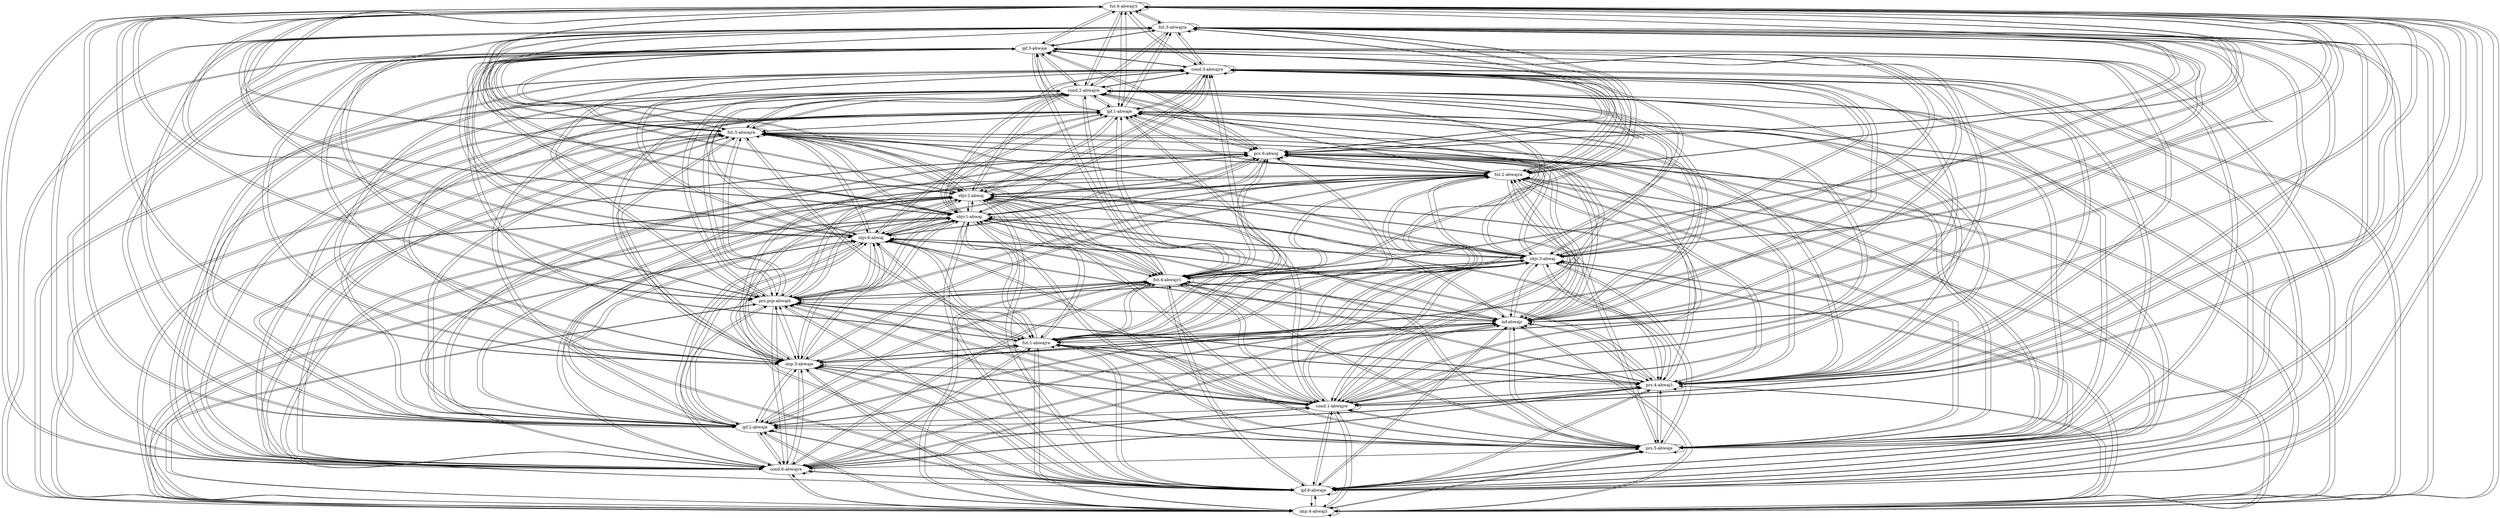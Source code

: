 digraph  {
	node [label="\N"];
	"fut.6-abwajrô"	 [cell="fut.6",
		label="fut.6-abwajrɔ̃",
		tense=fut,
		weight=0.01];
	"fut.6-abwajrô" -> "fut.6-abwajrô"	 [weight=0.01];
	"fut.3-abwajra"	 [cell="fut.3",
		label="fut.3-abwajra",
		tense=fut,
		weight=0.01];
	"fut.6-abwajrô" -> "fut.3-abwajra"	 [weight=0.01];
	"imp.4-abwajô"	 [cell="imp.4",
		label="imp.4-abwajɔ̃",
		tense=imp,
		weight=1.0];
	"fut.6-abwajrô" -> "imp.4-abwajô"	 [weight=1.0];
	"ipf.6-abwajE"	 [cell="ipf.6",
		label="ipf.6-abwaje",
		tense=ipf,
		weight=1.0];
	"fut.6-abwajrô" -> "ipf.6-abwajE"	 [weight=1.0];
	"cond.6-abwajrE"	 [cell="cond.6",
		label="cond.6-abwajre",
		tense=cond,
		weight=0.01];
	"fut.6-abwajrô" -> "cond.6-abwajrE"	 [weight=0.01];
	"prs.5-abwajE"	 [cell="prs.5",
		label="prs.5-abwaje",
		tense=prs,
		weight=1.0];
	"fut.6-abwajrô" -> "prs.5-abwajE"	 [weight=1.0];
	"ipf.2-abwajE"	 [cell="ipf.2",
		label="ipf.2-abwaje",
		tense=ipf,
		weight=1.0];
	"fut.6-abwajrô" -> "ipf.2-abwajE"	 [weight=1.0];
	"cond.1-abwajrE"	 [cell="cond.1",
		label="cond.1-abwajre",
		tense=cond,
		weight=0.01];
	"fut.6-abwajrô" -> "cond.1-abwajrE"	 [weight=0.01];
	"prs.4-abwajô"	 [cell="prs.4",
		label="prs.4-abwajɔ̃",
		tense=prs,
		weight=1.0];
	"fut.6-abwajrô" -> "prs.4-abwajô"	 [weight=1.0];
	"imp.5-abwajE"	 [cell="imp.5",
		label="imp.5-abwaje",
		tense=imp,
		weight=1.0];
	"fut.6-abwajrô" -> "imp.5-abwajE"	 [weight=1.0];
	"fut.1-abwajrE"	 [cell="fut.1",
		label="fut.1-abwajre",
		tense=fut,
		weight=0.01];
	"fut.6-abwajrô" -> "fut.1-abwajrE"	 [weight=0.01];
	"inf-abwajr"	 [cell=inf,
		label="inf-abwajr",
		tense=inf,
		weight=0.01];
	"fut.6-abwajrô" -> "inf-abwajr"	 [weight=0.0022];
	"prs.pcp-abwajâ"	 [cell="prs.pcp",
		label="prs.pcp-abwajɑ̃",
		tense="prs.pcp",
		weight=1.0];
	"fut.6-abwajrô" -> "prs.pcp-abwajâ"	 [weight=1.0];
	"fut.4-abwajrô"	 [cell="fut.4",
		label="fut.4-abwajrɔ̃",
		tense=fut,
		weight=0.01];
	"fut.6-abwajrô" -> "fut.4-abwajrô"	 [weight=0.01];
	"sbjv.3-abwaj"	 [cell="sbjv.3",
		label="sbjv.3-abwaj",
		tense=sbjv,
		weight=0.5];
	"fut.6-abwajrô" -> "sbjv.3-abwaj"	 [weight=0.5];
	"sbjv.6-abwaj"	 [cell="sbjv.6",
		label="sbjv.6-abwaj",
		tense=sbjv,
		weight=0.5];
	"fut.6-abwajrô" -> "sbjv.6-abwaj"	 [weight=0.5];
	"sbjv.1-abwaj"	 [cell="sbjv.1",
		label="sbjv.1-abwaj",
		tense=sbjv,
		weight=0.5];
	"fut.6-abwajrô" -> "sbjv.1-abwaj"	 [weight=0.5];
	"sbjv.2-abwaj"	 [cell="sbjv.2",
		label="sbjv.2-abwaj",
		tense=sbjv,
		weight=0.5];
	"fut.6-abwajrô" -> "sbjv.2-abwaj"	 [weight=0.5];
	"fut.2-abwajra"	 [cell="fut.2",
		label="fut.2-abwajra",
		tense=fut,
		weight=0.01];
	"fut.6-abwajrô" -> "fut.2-abwajra"	 [weight=0.01];
	"prs.6-abwaj"	 [cell="prs.6",
		label="prs.6-abwaj",
		tense=prs,
		weight=0.5];
	"fut.6-abwajrô" -> "prs.6-abwaj"	 [weight=0.5];
	"fut.5-abwajrE"	 [cell="fut.5",
		label="fut.5-abwajre",
		tense=fut,
		weight=0.01];
	"fut.6-abwajrô" -> "fut.5-abwajrE"	 [weight=0.01];
	"ipf.1-abwajE"	 [cell="ipf.1",
		label="ipf.1-abwaje",
		tense=ipf,
		weight=1.0];
	"fut.6-abwajrô" -> "ipf.1-abwajE"	 [weight=1.0];
	"cond.2-abwajrE"	 [cell="cond.2",
		label="cond.2-abwajre",
		tense=cond,
		weight=0.01];
	"fut.6-abwajrô" -> "cond.2-abwajrE"	 [weight=0.01];
	"cond.3-abwajrE"	 [cell="cond.3",
		label="cond.3-abwajre",
		tense=cond,
		weight=0.01];
	"fut.6-abwajrô" -> "cond.3-abwajrE"	 [weight=0.01];
	"ipf.3-abwajE"	 [cell="ipf.3",
		label="ipf.3-abwaje",
		tense=ipf,
		weight=1.0];
	"fut.6-abwajrô" -> "ipf.3-abwajE"	 [weight=1.0];
	"fut.3-abwajra" -> "fut.6-abwajrô"	 [weight=0.01];
	"fut.3-abwajra" -> "fut.3-abwajra"	 [weight=0.01];
	"fut.3-abwajra" -> "imp.4-abwajô"	 [weight=1.0];
	"fut.3-abwajra" -> "ipf.6-abwajE"	 [weight=1.0];
	"fut.3-abwajra" -> "cond.6-abwajrE"	 [weight=0.01];
	"fut.3-abwajra" -> "prs.5-abwajE"	 [weight=1.0];
	"fut.3-abwajra" -> "ipf.2-abwajE"	 [weight=1.0];
	"fut.3-abwajra" -> "cond.1-abwajrE"	 [weight=0.01];
	"fut.3-abwajra" -> "prs.4-abwajô"	 [weight=1.0];
	"fut.3-abwajra" -> "imp.5-abwajE"	 [weight=1.0];
	"fut.3-abwajra" -> "fut.1-abwajrE"	 [weight=0.01];
	"fut.3-abwajra" -> "inf-abwajr"	 [weight=0.0022];
	"fut.3-abwajra" -> "prs.pcp-abwajâ"	 [weight=1.0];
	"fut.3-abwajra" -> "fut.4-abwajrô"	 [weight=0.01];
	"fut.3-abwajra" -> "sbjv.3-abwaj"	 [weight=0.5];
	"fut.3-abwajra" -> "sbjv.6-abwaj"	 [weight=0.5];
	"fut.3-abwajra" -> "sbjv.1-abwaj"	 [weight=0.5];
	"fut.3-abwajra" -> "sbjv.2-abwaj"	 [weight=0.5];
	"fut.3-abwajra" -> "fut.2-abwajra"	 [weight=0.01];
	"fut.3-abwajra" -> "prs.6-abwaj"	 [weight=0.5];
	"fut.3-abwajra" -> "fut.5-abwajrE"	 [weight=0.01];
	"fut.3-abwajra" -> "ipf.1-abwajE"	 [weight=1.0];
	"fut.3-abwajra" -> "cond.2-abwajrE"	 [weight=0.01];
	"fut.3-abwajra" -> "cond.3-abwajrE"	 [weight=0.01];
	"fut.3-abwajra" -> "ipf.3-abwajE"	 [weight=1.0];
	"imp.4-abwajô" -> "fut.6-abwajrô"	 [weight=0.0];
	"imp.4-abwajô" -> "fut.3-abwajra"	 [weight=0.0];
	"imp.4-abwajô" -> "imp.4-abwajô"	 [weight=1.0];
	"imp.4-abwajô" -> "ipf.6-abwajE"	 [weight=1.0];
	"imp.4-abwajô" -> "cond.6-abwajrE"	 [weight=0.0];
	"imp.4-abwajô" -> "prs.5-abwajE"	 [weight=1.0];
	"imp.4-abwajô" -> "ipf.2-abwajE"	 [weight=1.0];
	"imp.4-abwajô" -> "cond.1-abwajrE"	 [weight=0.0];
	"imp.4-abwajô" -> "prs.4-abwajô"	 [weight=1.0];
	"imp.4-abwajô" -> "imp.5-abwajE"	 [weight=1.0];
	"imp.4-abwajô" -> "fut.1-abwajrE"	 [weight=0.0];
	"imp.4-abwajô" -> "inf-abwajr"	 [weight=0.0];
	"imp.4-abwajô" -> "prs.pcp-abwajâ"	 [weight=1.0];
	"imp.4-abwajô" -> "fut.4-abwajrô"	 [weight=0.0];
	"imp.4-abwajô" -> "sbjv.3-abwaj"	 [weight=0.34];
	"imp.4-abwajô" -> "sbjv.6-abwaj"	 [weight=0.34];
	"imp.4-abwajô" -> "sbjv.1-abwaj"	 [weight=0.34];
	"imp.4-abwajô" -> "sbjv.2-abwaj"	 [weight=0.34];
	"imp.4-abwajô" -> "fut.2-abwajra"	 [weight=0.0];
	"imp.4-abwajô" -> "prs.6-abwaj"	 [weight=0.29];
	"imp.4-abwajô" -> "fut.5-abwajrE"	 [weight=0.0];
	"imp.4-abwajô" -> "ipf.1-abwajE"	 [weight=1.0];
	"imp.4-abwajô" -> "cond.2-abwajrE"	 [weight=0.0];
	"imp.4-abwajô" -> "cond.3-abwajrE"	 [weight=0.0];
	"imp.4-abwajô" -> "ipf.3-abwajE"	 [weight=1.0];
	"ipf.6-abwajE" -> "fut.6-abwajrô"	 [weight=0.0];
	"ipf.6-abwajE" -> "fut.3-abwajra"	 [weight=0.0];
	"ipf.6-abwajE" -> "imp.4-abwajô"	 [weight=1.0];
	"ipf.6-abwajE" -> "ipf.6-abwajE"	 [weight=1.0];
	"ipf.6-abwajE" -> "cond.6-abwajrE"	 [weight=0.0];
	"ipf.6-abwajE" -> "prs.5-abwajE"	 [weight=1.0];
	"ipf.6-abwajE" -> "ipf.2-abwajE"	 [weight=1.0];
	"ipf.6-abwajE" -> "cond.1-abwajrE"	 [weight=0.0];
	"ipf.6-abwajE" -> "prs.4-abwajô"	 [weight=1.0];
	"ipf.6-abwajE" -> "imp.5-abwajE"	 [weight=1.0];
	"ipf.6-abwajE" -> "fut.1-abwajrE"	 [weight=0.0];
	"ipf.6-abwajE" -> "inf-abwajr"	 [weight=0.0];
	"ipf.6-abwajE" -> "prs.pcp-abwajâ"	 [weight=1.0];
	"ipf.6-abwajE" -> "fut.4-abwajrô"	 [weight=0.0];
	"ipf.6-abwajE" -> "sbjv.3-abwaj"	 [weight=0.33];
	"ipf.6-abwajE" -> "sbjv.6-abwaj"	 [weight=0.33];
	"ipf.6-abwajE" -> "sbjv.1-abwaj"	 [weight=0.33];
	"ipf.6-abwajE" -> "sbjv.2-abwaj"	 [weight=0.33];
	"ipf.6-abwajE" -> "fut.2-abwajra"	 [weight=0.0];
	"ipf.6-abwajE" -> "prs.6-abwaj"	 [weight=0.29];
	"ipf.6-abwajE" -> "fut.5-abwajrE"	 [weight=0.0];
	"ipf.6-abwajE" -> "ipf.1-abwajE"	 [weight=1.0];
	"ipf.6-abwajE" -> "cond.2-abwajrE"	 [weight=0.0];
	"ipf.6-abwajE" -> "cond.3-abwajrE"	 [weight=0.0];
	"ipf.6-abwajE" -> "ipf.3-abwajE"	 [weight=1.0];
	"cond.6-abwajrE" -> "fut.6-abwajrô"	 [weight=0.01];
	"cond.6-abwajrE" -> "fut.3-abwajra"	 [weight=0.01];
	"cond.6-abwajrE" -> "imp.4-abwajô"	 [weight=1.0];
	"cond.6-abwajrE" -> "ipf.6-abwajE"	 [weight=1.0];
	"cond.6-abwajrE" -> "cond.6-abwajrE"	 [weight=0.01];
	"cond.6-abwajrE" -> "prs.5-abwajE"	 [weight=1.0];
	"cond.6-abwajrE" -> "ipf.2-abwajE"	 [weight=1.0];
	"cond.6-abwajrE" -> "cond.1-abwajrE"	 [weight=0.01];
	"cond.6-abwajrE" -> "prs.4-abwajô"	 [weight=1.0];
	"cond.6-abwajrE" -> "imp.5-abwajE"	 [weight=1.0];
	"cond.6-abwajrE" -> "fut.1-abwajrE"	 [weight=0.01];
	"cond.6-abwajrE" -> "inf-abwajr"	 [weight=0.0026];
	"cond.6-abwajrE" -> "prs.pcp-abwajâ"	 [weight=1.0];
	"cond.6-abwajrE" -> "fut.4-abwajrô"	 [weight=0.01];
	"cond.6-abwajrE" -> "sbjv.3-abwaj"	 [weight=0.5];
	"cond.6-abwajrE" -> "sbjv.6-abwaj"	 [weight=0.5];
	"cond.6-abwajrE" -> "sbjv.1-abwaj"	 [weight=0.5];
	"cond.6-abwajrE" -> "sbjv.2-abwaj"	 [weight=0.5];
	"cond.6-abwajrE" -> "fut.2-abwajra"	 [weight=0.01];
	"cond.6-abwajrE" -> "prs.6-abwaj"	 [weight=0.5];
	"cond.6-abwajrE" -> "fut.5-abwajrE"	 [weight=0.01];
	"cond.6-abwajrE" -> "ipf.1-abwajE"	 [weight=1.0];
	"cond.6-abwajrE" -> "cond.2-abwajrE"	 [weight=0.01];
	"cond.6-abwajrE" -> "cond.3-abwajrE"	 [weight=0.01];
	"cond.6-abwajrE" -> "ipf.3-abwajE"	 [weight=1.0];
	"prs.5-abwajE" -> "fut.6-abwajrô"	 [weight=0.0];
	"prs.5-abwajE" -> "fut.3-abwajra"	 [weight=0.0];
	"prs.5-abwajE" -> "imp.4-abwajô"	 [weight=1.0];
	"prs.5-abwajE" -> "ipf.6-abwajE"	 [weight=1.0];
	"prs.5-abwajE" -> "cond.6-abwajrE"	 [weight=0.0];
	"prs.5-abwajE" -> "prs.5-abwajE"	 [weight=1.0];
	"prs.5-abwajE" -> "ipf.2-abwajE"	 [weight=1.0];
	"prs.5-abwajE" -> "cond.1-abwajrE"	 [weight=0.0];
	"prs.5-abwajE" -> "prs.4-abwajô"	 [weight=1.0];
	"prs.5-abwajE" -> "imp.5-abwajE"	 [weight=1.0];
	"prs.5-abwajE" -> "fut.1-abwajrE"	 [weight=0.0];
	"prs.5-abwajE" -> "inf-abwajr"	 [weight=0.0];
	"prs.5-abwajE" -> "prs.pcp-abwajâ"	 [weight=1.0];
	"prs.5-abwajE" -> "fut.4-abwajrô"	 [weight=0.0];
	"prs.5-abwajE" -> "sbjv.3-abwaj"	 [weight=0.33];
	"prs.5-abwajE" -> "sbjv.6-abwaj"	 [weight=0.33];
	"prs.5-abwajE" -> "sbjv.1-abwaj"	 [weight=0.33];
	"prs.5-abwajE" -> "sbjv.2-abwaj"	 [weight=0.33];
	"prs.5-abwajE" -> "fut.2-abwajra"	 [weight=0.0];
	"prs.5-abwajE" -> "prs.6-abwaj"	 [weight=0.29];
	"prs.5-abwajE" -> "fut.5-abwajrE"	 [weight=0.0];
	"prs.5-abwajE" -> "ipf.1-abwajE"	 [weight=1.0];
	"prs.5-abwajE" -> "cond.2-abwajrE"	 [weight=0.0];
	"prs.5-abwajE" -> "cond.3-abwajrE"	 [weight=0.0];
	"prs.5-abwajE" -> "ipf.3-abwajE"	 [weight=1.0];
	"ipf.2-abwajE" -> "fut.6-abwajrô"	 [weight=0.0];
	"ipf.2-abwajE" -> "fut.3-abwajra"	 [weight=0.0];
	"ipf.2-abwajE" -> "imp.4-abwajô"	 [weight=1.0];
	"ipf.2-abwajE" -> "ipf.6-abwajE"	 [weight=1.0];
	"ipf.2-abwajE" -> "cond.6-abwajrE"	 [weight=0.0];
	"ipf.2-abwajE" -> "prs.5-abwajE"	 [weight=1.0];
	"ipf.2-abwajE" -> "ipf.2-abwajE"	 [weight=1.0];
	"ipf.2-abwajE" -> "cond.1-abwajrE"	 [weight=0.0];
	"ipf.2-abwajE" -> "prs.4-abwajô"	 [weight=1.0];
	"ipf.2-abwajE" -> "imp.5-abwajE"	 [weight=1.0];
	"ipf.2-abwajE" -> "fut.1-abwajrE"	 [weight=0.0];
	"ipf.2-abwajE" -> "inf-abwajr"	 [weight=0.0];
	"ipf.2-abwajE" -> "prs.pcp-abwajâ"	 [weight=1.0];
	"ipf.2-abwajE" -> "fut.4-abwajrô"	 [weight=0.0];
	"ipf.2-abwajE" -> "sbjv.3-abwaj"	 [weight=0.33];
	"ipf.2-abwajE" -> "sbjv.6-abwaj"	 [weight=0.33];
	"ipf.2-abwajE" -> "sbjv.1-abwaj"	 [weight=0.33];
	"ipf.2-abwajE" -> "sbjv.2-abwaj"	 [weight=0.33];
	"ipf.2-abwajE" -> "fut.2-abwajra"	 [weight=0.0];
	"ipf.2-abwajE" -> "prs.6-abwaj"	 [weight=0.29];
	"ipf.2-abwajE" -> "fut.5-abwajrE"	 [weight=0.0];
	"ipf.2-abwajE" -> "ipf.1-abwajE"	 [weight=1.0];
	"ipf.2-abwajE" -> "cond.2-abwajrE"	 [weight=0.0];
	"ipf.2-abwajE" -> "cond.3-abwajrE"	 [weight=0.0];
	"ipf.2-abwajE" -> "ipf.3-abwajE"	 [weight=1.0];
	"cond.1-abwajrE" -> "fut.6-abwajrô"	 [weight=0.01];
	"cond.1-abwajrE" -> "fut.3-abwajra"	 [weight=0.01];
	"cond.1-abwajrE" -> "imp.4-abwajô"	 [weight=1.0];
	"cond.1-abwajrE" -> "ipf.6-abwajE"	 [weight=1.0];
	"cond.1-abwajrE" -> "cond.6-abwajrE"	 [weight=0.01];
	"cond.1-abwajrE" -> "prs.5-abwajE"	 [weight=1.0];
	"cond.1-abwajrE" -> "ipf.2-abwajE"	 [weight=1.0];
	"cond.1-abwajrE" -> "cond.1-abwajrE"	 [weight=0.01];
	"cond.1-abwajrE" -> "prs.4-abwajô"	 [weight=1.0];
	"cond.1-abwajrE" -> "imp.5-abwajE"	 [weight=1.0];
	"cond.1-abwajrE" -> "fut.1-abwajrE"	 [weight=0.01];
	"cond.1-abwajrE" -> "inf-abwajr"	 [weight=0.0026];
	"cond.1-abwajrE" -> "prs.pcp-abwajâ"	 [weight=1.0];
	"cond.1-abwajrE" -> "fut.4-abwajrô"	 [weight=0.01];
	"cond.1-abwajrE" -> "sbjv.3-abwaj"	 [weight=0.5];
	"cond.1-abwajrE" -> "sbjv.6-abwaj"	 [weight=0.5];
	"cond.1-abwajrE" -> "sbjv.1-abwaj"	 [weight=0.5];
	"cond.1-abwajrE" -> "sbjv.2-abwaj"	 [weight=0.5];
	"cond.1-abwajrE" -> "fut.2-abwajra"	 [weight=0.01];
	"cond.1-abwajrE" -> "prs.6-abwaj"	 [weight=0.5];
	"cond.1-abwajrE" -> "fut.5-abwajrE"	 [weight=0.01];
	"cond.1-abwajrE" -> "ipf.1-abwajE"	 [weight=1.0];
	"cond.1-abwajrE" -> "cond.2-abwajrE"	 [weight=0.01];
	"cond.1-abwajrE" -> "cond.3-abwajrE"	 [weight=0.01];
	"cond.1-abwajrE" -> "ipf.3-abwajE"	 [weight=1.0];
	"prs.4-abwajô" -> "fut.6-abwajrô"	 [weight=0.0];
	"prs.4-abwajô" -> "fut.3-abwajra"	 [weight=0.0];
	"prs.4-abwajô" -> "imp.4-abwajô"	 [weight=1.0];
	"prs.4-abwajô" -> "ipf.6-abwajE"	 [weight=1.0];
	"prs.4-abwajô" -> "cond.6-abwajrE"	 [weight=0.0];
	"prs.4-abwajô" -> "prs.5-abwajE"	 [weight=1.0];
	"prs.4-abwajô" -> "ipf.2-abwajE"	 [weight=1.0];
	"prs.4-abwajô" -> "cond.1-abwajrE"	 [weight=0.0];
	"prs.4-abwajô" -> "prs.4-abwajô"	 [weight=1.0];
	"prs.4-abwajô" -> "imp.5-abwajE"	 [weight=1.0];
	"prs.4-abwajô" -> "fut.1-abwajrE"	 [weight=0.0];
	"prs.4-abwajô" -> "inf-abwajr"	 [weight=0.0];
	"prs.4-abwajô" -> "prs.pcp-abwajâ"	 [weight=1.0];
	"prs.4-abwajô" -> "fut.4-abwajrô"	 [weight=0.0];
	"prs.4-abwajô" -> "sbjv.3-abwaj"	 [weight=0.33];
	"prs.4-abwajô" -> "sbjv.6-abwaj"	 [weight=0.33];
	"prs.4-abwajô" -> "sbjv.1-abwaj"	 [weight=0.33];
	"prs.4-abwajô" -> "sbjv.2-abwaj"	 [weight=0.33];
	"prs.4-abwajô" -> "fut.2-abwajra"	 [weight=0.0];
	"prs.4-abwajô" -> "prs.6-abwaj"	 [weight=0.29];
	"prs.4-abwajô" -> "fut.5-abwajrE"	 [weight=0.0];
	"prs.4-abwajô" -> "ipf.1-abwajE"	 [weight=1.0];
	"prs.4-abwajô" -> "cond.2-abwajrE"	 [weight=0.0];
	"prs.4-abwajô" -> "cond.3-abwajrE"	 [weight=0.0];
	"prs.4-abwajô" -> "ipf.3-abwajE"	 [weight=1.0];
	"imp.5-abwajE" -> "fut.6-abwajrô"	 [weight=0.0];
	"imp.5-abwajE" -> "fut.3-abwajra"	 [weight=0.0];
	"imp.5-abwajE" -> "imp.4-abwajô"	 [weight=1.0];
	"imp.5-abwajE" -> "ipf.6-abwajE"	 [weight=1.0];
	"imp.5-abwajE" -> "cond.6-abwajrE"	 [weight=0.0];
	"imp.5-abwajE" -> "prs.5-abwajE"	 [weight=1.0];
	"imp.5-abwajE" -> "ipf.2-abwajE"	 [weight=1.0];
	"imp.5-abwajE" -> "cond.1-abwajrE"	 [weight=0.0];
	"imp.5-abwajE" -> "prs.4-abwajô"	 [weight=1.0];
	"imp.5-abwajE" -> "imp.5-abwajE"	 [weight=1.0];
	"imp.5-abwajE" -> "fut.1-abwajrE"	 [weight=0.0];
	"imp.5-abwajE" -> "inf-abwajr"	 [weight=0.0];
	"imp.5-abwajE" -> "prs.pcp-abwajâ"	 [weight=1.0];
	"imp.5-abwajE" -> "fut.4-abwajrô"	 [weight=0.0];
	"imp.5-abwajE" -> "sbjv.3-abwaj"	 [weight=0.34];
	"imp.5-abwajE" -> "sbjv.6-abwaj"	 [weight=0.34];
	"imp.5-abwajE" -> "sbjv.1-abwaj"	 [weight=0.34];
	"imp.5-abwajE" -> "sbjv.2-abwaj"	 [weight=0.34];
	"imp.5-abwajE" -> "fut.2-abwajra"	 [weight=0.0];
	"imp.5-abwajE" -> "prs.6-abwaj"	 [weight=0.29];
	"imp.5-abwajE" -> "fut.5-abwajrE"	 [weight=0.0];
	"imp.5-abwajE" -> "ipf.1-abwajE"	 [weight=1.0];
	"imp.5-abwajE" -> "cond.2-abwajrE"	 [weight=0.0];
	"imp.5-abwajE" -> "cond.3-abwajrE"	 [weight=0.0];
	"imp.5-abwajE" -> "ipf.3-abwajE"	 [weight=1.0];
	"fut.1-abwajrE" -> "fut.6-abwajrô"	 [weight=0.01];
	"fut.1-abwajrE" -> "fut.3-abwajra"	 [weight=0.01];
	"fut.1-abwajrE" -> "imp.4-abwajô"	 [weight=1.0];
	"fut.1-abwajrE" -> "ipf.6-abwajE"	 [weight=1.0];
	"fut.1-abwajrE" -> "cond.6-abwajrE"	 [weight=0.01];
	"fut.1-abwajrE" -> "prs.5-abwajE"	 [weight=1.0];
	"fut.1-abwajrE" -> "ipf.2-abwajE"	 [weight=1.0];
	"fut.1-abwajrE" -> "cond.1-abwajrE"	 [weight=0.01];
	"fut.1-abwajrE" -> "prs.4-abwajô"	 [weight=1.0];
	"fut.1-abwajrE" -> "imp.5-abwajE"	 [weight=1.0];
	"fut.1-abwajrE" -> "fut.1-abwajrE"	 [weight=0.01];
	"fut.1-abwajrE" -> "inf-abwajr"	 [weight=0.0022];
	"fut.1-abwajrE" -> "prs.pcp-abwajâ"	 [weight=1.0];
	"fut.1-abwajrE" -> "fut.4-abwajrô"	 [weight=0.01];
	"fut.1-abwajrE" -> "sbjv.3-abwaj"	 [weight=0.5];
	"fut.1-abwajrE" -> "sbjv.6-abwaj"	 [weight=0.5];
	"fut.1-abwajrE" -> "sbjv.1-abwaj"	 [weight=0.5];
	"fut.1-abwajrE" -> "sbjv.2-abwaj"	 [weight=0.5];
	"fut.1-abwajrE" -> "fut.2-abwajra"	 [weight=0.01];
	"fut.1-abwajrE" -> "prs.6-abwaj"	 [weight=0.5];
	"fut.1-abwajrE" -> "fut.5-abwajrE"	 [weight=0.01];
	"fut.1-abwajrE" -> "ipf.1-abwajE"	 [weight=1.0];
	"fut.1-abwajrE" -> "cond.2-abwajrE"	 [weight=0.01];
	"fut.1-abwajrE" -> "cond.3-abwajrE"	 [weight=0.01];
	"fut.1-abwajrE" -> "ipf.3-abwajE"	 [weight=1.0];
	"inf-abwajr" -> "fut.6-abwajrô"	 [weight=0.01];
	"inf-abwajr" -> "fut.3-abwajra"	 [weight=0.01];
	"inf-abwajr" -> "imp.4-abwajô"	 [weight=1.0];
	"inf-abwajr" -> "ipf.6-abwajE"	 [weight=1.0];
	"inf-abwajr" -> "cond.6-abwajrE"	 [weight=0.01];
	"inf-abwajr" -> "prs.5-abwajE"	 [weight=1.0];
	"inf-abwajr" -> "ipf.2-abwajE"	 [weight=1.0];
	"inf-abwajr" -> "cond.1-abwajrE"	 [weight=0.01];
	"inf-abwajr" -> "prs.4-abwajô"	 [weight=1.0];
	"inf-abwajr" -> "imp.5-abwajE"	 [weight=1.0];
	"inf-abwajr" -> "fut.1-abwajrE"	 [weight=0.01];
	"inf-abwajr" -> "inf-abwajr"	 [weight=0.01];
	"inf-abwajr" -> "prs.pcp-abwajâ"	 [weight=1.0];
	"inf-abwajr" -> "fut.4-abwajrô"	 [weight=0.01];
	"inf-abwajr" -> "sbjv.3-abwaj"	 [weight=0.5];
	"inf-abwajr" -> "sbjv.6-abwaj"	 [weight=0.5];
	"inf-abwajr" -> "sbjv.1-abwaj"	 [weight=0.5];
	"inf-abwajr" -> "sbjv.2-abwaj"	 [weight=0.5];
	"inf-abwajr" -> "fut.2-abwajra"	 [weight=0.01];
	"inf-abwajr" -> "prs.6-abwaj"	 [weight=0.5];
	"inf-abwajr" -> "fut.5-abwajrE"	 [weight=0.01];
	"inf-abwajr" -> "ipf.1-abwajE"	 [weight=1.0];
	"inf-abwajr" -> "cond.2-abwajrE"	 [weight=0.01];
	"inf-abwajr" -> "cond.3-abwajrE"	 [weight=0.01];
	"inf-abwajr" -> "ipf.3-abwajE"	 [weight=1.0];
	"prs.pcp-abwajâ" -> "fut.6-abwajrô"	 [weight=0.0];
	"prs.pcp-abwajâ" -> "fut.3-abwajra"	 [weight=0.0];
	"prs.pcp-abwajâ" -> "imp.4-abwajô"	 [weight=1.0];
	"prs.pcp-abwajâ" -> "ipf.6-abwajE"	 [weight=1.0];
	"prs.pcp-abwajâ" -> "cond.6-abwajrE"	 [weight=0.0];
	"prs.pcp-abwajâ" -> "prs.5-abwajE"	 [weight=1.0];
	"prs.pcp-abwajâ" -> "ipf.2-abwajE"	 [weight=1.0];
	"prs.pcp-abwajâ" -> "cond.1-abwajrE"	 [weight=0.0];
	"prs.pcp-abwajâ" -> "prs.4-abwajô"	 [weight=1.0];
	"prs.pcp-abwajâ" -> "imp.5-abwajE"	 [weight=1.0];
	"prs.pcp-abwajâ" -> "fut.1-abwajrE"	 [weight=0.0];
	"prs.pcp-abwajâ" -> "inf-abwajr"	 [weight=0.0003];
	"prs.pcp-abwajâ" -> "prs.pcp-abwajâ"	 [weight=1.0];
	"prs.pcp-abwajâ" -> "fut.4-abwajrô"	 [weight=0.0];
	"prs.pcp-abwajâ" -> "sbjv.3-abwaj"	 [weight=0.345];
	"prs.pcp-abwajâ" -> "sbjv.6-abwaj"	 [weight=0.345];
	"prs.pcp-abwajâ" -> "sbjv.1-abwaj"	 [weight=0.345];
	"prs.pcp-abwajâ" -> "sbjv.2-abwaj"	 [weight=0.345];
	"prs.pcp-abwajâ" -> "fut.2-abwajra"	 [weight=0.0];
	"prs.pcp-abwajâ" -> "prs.6-abwaj"	 [weight=0.145];
	"prs.pcp-abwajâ" -> "fut.5-abwajrE"	 [weight=0.0];
	"prs.pcp-abwajâ" -> "ipf.1-abwajE"	 [weight=1.0];
	"prs.pcp-abwajâ" -> "cond.2-abwajrE"	 [weight=0.0];
	"prs.pcp-abwajâ" -> "cond.3-abwajrE"	 [weight=0.0];
	"prs.pcp-abwajâ" -> "ipf.3-abwajE"	 [weight=1.0];
	"fut.4-abwajrô" -> "fut.6-abwajrô"	 [weight=0.01];
	"fut.4-abwajrô" -> "fut.3-abwajra"	 [weight=0.01];
	"fut.4-abwajrô" -> "imp.4-abwajô"	 [weight=1.0];
	"fut.4-abwajrô" -> "ipf.6-abwajE"	 [weight=1.0];
	"fut.4-abwajrô" -> "cond.6-abwajrE"	 [weight=0.01];
	"fut.4-abwajrô" -> "prs.5-abwajE"	 [weight=1.0];
	"fut.4-abwajrô" -> "ipf.2-abwajE"	 [weight=1.0];
	"fut.4-abwajrô" -> "cond.1-abwajrE"	 [weight=0.01];
	"fut.4-abwajrô" -> "prs.4-abwajô"	 [weight=1.0];
	"fut.4-abwajrô" -> "imp.5-abwajE"	 [weight=1.0];
	"fut.4-abwajrô" -> "fut.1-abwajrE"	 [weight=0.01];
	"fut.4-abwajrô" -> "inf-abwajr"	 [weight=0.0022];
	"fut.4-abwajrô" -> "prs.pcp-abwajâ"	 [weight=1.0];
	"fut.4-abwajrô" -> "fut.4-abwajrô"	 [weight=0.01];
	"fut.4-abwajrô" -> "sbjv.3-abwaj"	 [weight=0.5];
	"fut.4-abwajrô" -> "sbjv.6-abwaj"	 [weight=0.5];
	"fut.4-abwajrô" -> "sbjv.1-abwaj"	 [weight=0.5];
	"fut.4-abwajrô" -> "sbjv.2-abwaj"	 [weight=0.5];
	"fut.4-abwajrô" -> "fut.2-abwajra"	 [weight=0.01];
	"fut.4-abwajrô" -> "prs.6-abwaj"	 [weight=0.5];
	"fut.4-abwajrô" -> "fut.5-abwajrE"	 [weight=0.01];
	"fut.4-abwajrô" -> "ipf.1-abwajE"	 [weight=1.0];
	"fut.4-abwajrô" -> "cond.2-abwajrE"	 [weight=0.01];
	"fut.4-abwajrô" -> "cond.3-abwajrE"	 [weight=0.01];
	"fut.4-abwajrô" -> "ipf.3-abwajE"	 [weight=1.0];
	"sbjv.3-abwaj" -> "fut.6-abwajrô"	 [weight=0.0003];
	"sbjv.3-abwaj" -> "fut.3-abwajra"	 [weight=0.0003];
	"sbjv.3-abwaj" -> "imp.4-abwajô"	 [weight=0.95];
	"sbjv.3-abwaj" -> "ipf.6-abwajE"	 [weight=0.95];
	"sbjv.3-abwaj" -> "cond.6-abwajrE"	 [weight=0.0003];
	"sbjv.3-abwaj" -> "prs.5-abwajE"	 [weight=0.95];
	"sbjv.3-abwaj" -> "ipf.2-abwajE"	 [weight=0.95];
	"sbjv.3-abwaj" -> "cond.1-abwajrE"	 [weight=0.0003];
	"sbjv.3-abwaj" -> "prs.4-abwajô"	 [weight=0.95];
	"sbjv.3-abwaj" -> "imp.5-abwajE"	 [weight=0.95];
	"sbjv.3-abwaj" -> "fut.1-abwajrE"	 [weight=0.0003];
	"sbjv.3-abwaj" -> "inf-abwajr"	 [weight=0.0003];
	"sbjv.3-abwaj" -> "prs.pcp-abwajâ"	 [weight=0.95];
	"sbjv.3-abwaj" -> "fut.4-abwajrô"	 [weight=0.0003];
	"sbjv.3-abwaj" -> "sbjv.3-abwaj"	 [weight=0.5];
	"sbjv.3-abwaj" -> "sbjv.6-abwaj"	 [weight=0.5];
	"sbjv.3-abwaj" -> "sbjv.1-abwaj"	 [weight=0.5];
	"sbjv.3-abwaj" -> "sbjv.2-abwaj"	 [weight=0.5];
	"sbjv.3-abwaj" -> "fut.2-abwajra"	 [weight=0.0003];
	"sbjv.3-abwaj" -> "prs.6-abwaj"	 [weight=0.5];
	"sbjv.3-abwaj" -> "fut.5-abwajrE"	 [weight=0.0003];
	"sbjv.3-abwaj" -> "ipf.1-abwajE"	 [weight=0.95];
	"sbjv.3-abwaj" -> "cond.2-abwajrE"	 [weight=0.0003];
	"sbjv.3-abwaj" -> "cond.3-abwajrE"	 [weight=0.0003];
	"sbjv.3-abwaj" -> "ipf.3-abwajE"	 [weight=0.95];
	"sbjv.6-abwaj" -> "fut.6-abwajrô"	 [weight=0.0003];
	"sbjv.6-abwaj" -> "fut.3-abwajra"	 [weight=0.0003];
	"sbjv.6-abwaj" -> "imp.4-abwajô"	 [weight=0.95];
	"sbjv.6-abwaj" -> "ipf.6-abwajE"	 [weight=0.95];
	"sbjv.6-abwaj" -> "cond.6-abwajrE"	 [weight=0.0003];
	"sbjv.6-abwaj" -> "prs.5-abwajE"	 [weight=0.95];
	"sbjv.6-abwaj" -> "ipf.2-abwajE"	 [weight=0.95];
	"sbjv.6-abwaj" -> "cond.1-abwajrE"	 [weight=0.0003];
	"sbjv.6-abwaj" -> "prs.4-abwajô"	 [weight=0.95];
	"sbjv.6-abwaj" -> "imp.5-abwajE"	 [weight=0.95];
	"sbjv.6-abwaj" -> "fut.1-abwajrE"	 [weight=0.0003];
	"sbjv.6-abwaj" -> "inf-abwajr"	 [weight=0.0003];
	"sbjv.6-abwaj" -> "prs.pcp-abwajâ"	 [weight=0.95];
	"sbjv.6-abwaj" -> "fut.4-abwajrô"	 [weight=0.0003];
	"sbjv.6-abwaj" -> "sbjv.3-abwaj"	 [weight=0.5];
	"sbjv.6-abwaj" -> "sbjv.6-abwaj"	 [weight=0.5];
	"sbjv.6-abwaj" -> "sbjv.1-abwaj"	 [weight=0.5];
	"sbjv.6-abwaj" -> "sbjv.2-abwaj"	 [weight=0.5];
	"sbjv.6-abwaj" -> "fut.2-abwajra"	 [weight=0.0003];
	"sbjv.6-abwaj" -> "prs.6-abwaj"	 [weight=0.5];
	"sbjv.6-abwaj" -> "fut.5-abwajrE"	 [weight=0.0003];
	"sbjv.6-abwaj" -> "ipf.1-abwajE"	 [weight=0.95];
	"sbjv.6-abwaj" -> "cond.2-abwajrE"	 [weight=0.0003];
	"sbjv.6-abwaj" -> "cond.3-abwajrE"	 [weight=0.0003];
	"sbjv.6-abwaj" -> "ipf.3-abwajE"	 [weight=0.95];
	"sbjv.1-abwaj" -> "fut.6-abwajrô"	 [weight=0.0003];
	"sbjv.1-abwaj" -> "fut.3-abwajra"	 [weight=0.0003];
	"sbjv.1-abwaj" -> "imp.4-abwajô"	 [weight=0.95];
	"sbjv.1-abwaj" -> "ipf.6-abwajE"	 [weight=0.95];
	"sbjv.1-abwaj" -> "cond.6-abwajrE"	 [weight=0.0003];
	"sbjv.1-abwaj" -> "prs.5-abwajE"	 [weight=0.95];
	"sbjv.1-abwaj" -> "ipf.2-abwajE"	 [weight=0.95];
	"sbjv.1-abwaj" -> "cond.1-abwajrE"	 [weight=0.0003];
	"sbjv.1-abwaj" -> "prs.4-abwajô"	 [weight=0.95];
	"sbjv.1-abwaj" -> "imp.5-abwajE"	 [weight=0.95];
	"sbjv.1-abwaj" -> "fut.1-abwajrE"	 [weight=0.0003];
	"sbjv.1-abwaj" -> "inf-abwajr"	 [weight=0.0003];
	"sbjv.1-abwaj" -> "prs.pcp-abwajâ"	 [weight=0.95];
	"sbjv.1-abwaj" -> "fut.4-abwajrô"	 [weight=0.0003];
	"sbjv.1-abwaj" -> "sbjv.3-abwaj"	 [weight=0.5];
	"sbjv.1-abwaj" -> "sbjv.6-abwaj"	 [weight=0.5];
	"sbjv.1-abwaj" -> "sbjv.1-abwaj"	 [weight=0.5];
	"sbjv.1-abwaj" -> "sbjv.2-abwaj"	 [weight=0.5];
	"sbjv.1-abwaj" -> "fut.2-abwajra"	 [weight=0.0003];
	"sbjv.1-abwaj" -> "prs.6-abwaj"	 [weight=0.5];
	"sbjv.1-abwaj" -> "fut.5-abwajrE"	 [weight=0.0003];
	"sbjv.1-abwaj" -> "ipf.1-abwajE"	 [weight=0.95];
	"sbjv.1-abwaj" -> "cond.2-abwajrE"	 [weight=0.0003];
	"sbjv.1-abwaj" -> "cond.3-abwajrE"	 [weight=0.0003];
	"sbjv.1-abwaj" -> "ipf.3-abwajE"	 [weight=0.95];
	"sbjv.2-abwaj" -> "fut.6-abwajrô"	 [weight=0.0003];
	"sbjv.2-abwaj" -> "fut.3-abwajra"	 [weight=0.0003];
	"sbjv.2-abwaj" -> "imp.4-abwajô"	 [weight=0.95];
	"sbjv.2-abwaj" -> "ipf.6-abwajE"	 [weight=0.95];
	"sbjv.2-abwaj" -> "cond.6-abwajrE"	 [weight=0.0003];
	"sbjv.2-abwaj" -> "prs.5-abwajE"	 [weight=0.95];
	"sbjv.2-abwaj" -> "ipf.2-abwajE"	 [weight=0.95];
	"sbjv.2-abwaj" -> "cond.1-abwajrE"	 [weight=0.0003];
	"sbjv.2-abwaj" -> "prs.4-abwajô"	 [weight=0.95];
	"sbjv.2-abwaj" -> "imp.5-abwajE"	 [weight=0.95];
	"sbjv.2-abwaj" -> "fut.1-abwajrE"	 [weight=0.0003];
	"sbjv.2-abwaj" -> "inf-abwajr"	 [weight=0.0003];
	"sbjv.2-abwaj" -> "prs.pcp-abwajâ"	 [weight=0.95];
	"sbjv.2-abwaj" -> "fut.4-abwajrô"	 [weight=0.0003];
	"sbjv.2-abwaj" -> "sbjv.3-abwaj"	 [weight=0.5];
	"sbjv.2-abwaj" -> "sbjv.6-abwaj"	 [weight=0.5];
	"sbjv.2-abwaj" -> "sbjv.1-abwaj"	 [weight=0.5];
	"sbjv.2-abwaj" -> "sbjv.2-abwaj"	 [weight=0.5];
	"sbjv.2-abwaj" -> "fut.2-abwajra"	 [weight=0.0003];
	"sbjv.2-abwaj" -> "prs.6-abwaj"	 [weight=0.5];
	"sbjv.2-abwaj" -> "fut.5-abwajrE"	 [weight=0.0003];
	"sbjv.2-abwaj" -> "ipf.1-abwajE"	 [weight=0.95];
	"sbjv.2-abwaj" -> "cond.2-abwajrE"	 [weight=0.0003];
	"sbjv.2-abwaj" -> "cond.3-abwajrE"	 [weight=0.0003];
	"sbjv.2-abwaj" -> "ipf.3-abwajE"	 [weight=0.95];
	"fut.2-abwajra" -> "fut.6-abwajrô"	 [weight=0.01];
	"fut.2-abwajra" -> "fut.3-abwajra"	 [weight=0.01];
	"fut.2-abwajra" -> "imp.4-abwajô"	 [weight=1.0];
	"fut.2-abwajra" -> "ipf.6-abwajE"	 [weight=1.0];
	"fut.2-abwajra" -> "cond.6-abwajrE"	 [weight=0.01];
	"fut.2-abwajra" -> "prs.5-abwajE"	 [weight=1.0];
	"fut.2-abwajra" -> "ipf.2-abwajE"	 [weight=1.0];
	"fut.2-abwajra" -> "cond.1-abwajrE"	 [weight=0.01];
	"fut.2-abwajra" -> "prs.4-abwajô"	 [weight=1.0];
	"fut.2-abwajra" -> "imp.5-abwajE"	 [weight=1.0];
	"fut.2-abwajra" -> "fut.1-abwajrE"	 [weight=0.01];
	"fut.2-abwajra" -> "inf-abwajr"	 [weight=0.0022];
	"fut.2-abwajra" -> "prs.pcp-abwajâ"	 [weight=1.0];
	"fut.2-abwajra" -> "fut.4-abwajrô"	 [weight=0.01];
	"fut.2-abwajra" -> "sbjv.3-abwaj"	 [weight=0.5];
	"fut.2-abwajra" -> "sbjv.6-abwaj"	 [weight=0.5];
	"fut.2-abwajra" -> "sbjv.1-abwaj"	 [weight=0.5];
	"fut.2-abwajra" -> "sbjv.2-abwaj"	 [weight=0.5];
	"fut.2-abwajra" -> "fut.2-abwajra"	 [weight=0.01];
	"fut.2-abwajra" -> "prs.6-abwaj"	 [weight=0.5];
	"fut.2-abwajra" -> "fut.5-abwajrE"	 [weight=0.01];
	"fut.2-abwajra" -> "ipf.1-abwajE"	 [weight=1.0];
	"fut.2-abwajra" -> "cond.2-abwajrE"	 [weight=0.01];
	"fut.2-abwajra" -> "cond.3-abwajrE"	 [weight=0.01];
	"fut.2-abwajra" -> "ipf.3-abwajE"	 [weight=1.0];
	"prs.6-abwaj" -> "fut.6-abwajrô"	 [weight=0.0003];
	"prs.6-abwaj" -> "fut.3-abwajra"	 [weight=0.0003];
	"prs.6-abwaj" -> "imp.4-abwajô"	 [weight=1.0];
	"prs.6-abwaj" -> "ipf.6-abwajE"	 [weight=1.0];
	"prs.6-abwaj" -> "cond.6-abwajrE"	 [weight=0.0003];
	"prs.6-abwaj" -> "prs.5-abwajE"	 [weight=1.0];
	"prs.6-abwaj" -> "ipf.2-abwajE"	 [weight=1.0];
	"prs.6-abwaj" -> "cond.1-abwajrE"	 [weight=0.0003];
	"prs.6-abwaj" -> "prs.4-abwajô"	 [weight=1.0];
	"prs.6-abwaj" -> "imp.5-abwajE"	 [weight=1.0];
	"prs.6-abwaj" -> "fut.1-abwajrE"	 [weight=0.0003];
	"prs.6-abwaj" -> "inf-abwajr"	 [weight=0.0003];
	"prs.6-abwaj" -> "prs.pcp-abwajâ"	 [weight=1.0];
	"prs.6-abwaj" -> "fut.4-abwajrô"	 [weight=0.0003];
	"prs.6-abwaj" -> "sbjv.3-abwaj"	 [weight=0.5];
	"prs.6-abwaj" -> "sbjv.6-abwaj"	 [weight=0.5];
	"prs.6-abwaj" -> "sbjv.1-abwaj"	 [weight=0.5];
	"prs.6-abwaj" -> "sbjv.2-abwaj"	 [weight=0.5];
	"prs.6-abwaj" -> "fut.2-abwajra"	 [weight=0.0003];
	"prs.6-abwaj" -> "prs.6-abwaj"	 [weight=0.5];
	"prs.6-abwaj" -> "fut.5-abwajrE"	 [weight=0.0003];
	"prs.6-abwaj" -> "ipf.1-abwajE"	 [weight=1.0];
	"prs.6-abwaj" -> "cond.2-abwajrE"	 [weight=0.0003];
	"prs.6-abwaj" -> "cond.3-abwajrE"	 [weight=0.0003];
	"prs.6-abwaj" -> "ipf.3-abwajE"	 [weight=1.0];
	"fut.5-abwajrE" -> "fut.6-abwajrô"	 [weight=0.01];
	"fut.5-abwajrE" -> "fut.3-abwajra"	 [weight=0.01];
	"fut.5-abwajrE" -> "imp.4-abwajô"	 [weight=1.0];
	"fut.5-abwajrE" -> "ipf.6-abwajE"	 [weight=1.0];
	"fut.5-abwajrE" -> "cond.6-abwajrE"	 [weight=0.01];
	"fut.5-abwajrE" -> "prs.5-abwajE"	 [weight=1.0];
	"fut.5-abwajrE" -> "ipf.2-abwajE"	 [weight=1.0];
	"fut.5-abwajrE" -> "cond.1-abwajrE"	 [weight=0.01];
	"fut.5-abwajrE" -> "prs.4-abwajô"	 [weight=1.0];
	"fut.5-abwajrE" -> "imp.5-abwajE"	 [weight=1.0];
	"fut.5-abwajrE" -> "fut.1-abwajrE"	 [weight=0.01];
	"fut.5-abwajrE" -> "inf-abwajr"	 [weight=0.0022];
	"fut.5-abwajrE" -> "prs.pcp-abwajâ"	 [weight=1.0];
	"fut.5-abwajrE" -> "fut.4-abwajrô"	 [weight=0.01];
	"fut.5-abwajrE" -> "sbjv.3-abwaj"	 [weight=0.5];
	"fut.5-abwajrE" -> "sbjv.6-abwaj"	 [weight=0.5];
	"fut.5-abwajrE" -> "sbjv.1-abwaj"	 [weight=0.5];
	"fut.5-abwajrE" -> "sbjv.2-abwaj"	 [weight=0.5];
	"fut.5-abwajrE" -> "fut.2-abwajra"	 [weight=0.01];
	"fut.5-abwajrE" -> "prs.6-abwaj"	 [weight=0.5];
	"fut.5-abwajrE" -> "fut.5-abwajrE"	 [weight=0.01];
	"fut.5-abwajrE" -> "ipf.1-abwajE"	 [weight=1.0];
	"fut.5-abwajrE" -> "cond.2-abwajrE"	 [weight=0.01];
	"fut.5-abwajrE" -> "cond.3-abwajrE"	 [weight=0.01];
	"fut.5-abwajrE" -> "ipf.3-abwajE"	 [weight=1.0];
	"ipf.1-abwajE" -> "fut.6-abwajrô"	 [weight=0.0];
	"ipf.1-abwajE" -> "fut.3-abwajra"	 [weight=0.0];
	"ipf.1-abwajE" -> "imp.4-abwajô"	 [weight=1.0];
	"ipf.1-abwajE" -> "ipf.6-abwajE"	 [weight=1.0];
	"ipf.1-abwajE" -> "cond.6-abwajrE"	 [weight=0.0];
	"ipf.1-abwajE" -> "prs.5-abwajE"	 [weight=1.0];
	"ipf.1-abwajE" -> "ipf.2-abwajE"	 [weight=1.0];
	"ipf.1-abwajE" -> "cond.1-abwajrE"	 [weight=0.0];
	"ipf.1-abwajE" -> "prs.4-abwajô"	 [weight=1.0];
	"ipf.1-abwajE" -> "imp.5-abwajE"	 [weight=1.0];
	"ipf.1-abwajE" -> "fut.1-abwajrE"	 [weight=0.0];
	"ipf.1-abwajE" -> "inf-abwajr"	 [weight=0.0];
	"ipf.1-abwajE" -> "prs.pcp-abwajâ"	 [weight=1.0];
	"ipf.1-abwajE" -> "fut.4-abwajrô"	 [weight=0.0];
	"ipf.1-abwajE" -> "sbjv.3-abwaj"	 [weight=0.33];
	"ipf.1-abwajE" -> "sbjv.6-abwaj"	 [weight=0.33];
	"ipf.1-abwajE" -> "sbjv.1-abwaj"	 [weight=0.33];
	"ipf.1-abwajE" -> "sbjv.2-abwaj"	 [weight=0.33];
	"ipf.1-abwajE" -> "fut.2-abwajra"	 [weight=0.0];
	"ipf.1-abwajE" -> "prs.6-abwaj"	 [weight=0.29];
	"ipf.1-abwajE" -> "fut.5-abwajrE"	 [weight=0.0];
	"ipf.1-abwajE" -> "ipf.1-abwajE"	 [weight=1.0];
	"ipf.1-abwajE" -> "cond.2-abwajrE"	 [weight=0.0];
	"ipf.1-abwajE" -> "cond.3-abwajrE"	 [weight=0.0];
	"ipf.1-abwajE" -> "ipf.3-abwajE"	 [weight=1.0];
	"cond.2-abwajrE" -> "fut.6-abwajrô"	 [weight=0.01];
	"cond.2-abwajrE" -> "fut.3-abwajra"	 [weight=0.01];
	"cond.2-abwajrE" -> "imp.4-abwajô"	 [weight=1.0];
	"cond.2-abwajrE" -> "ipf.6-abwajE"	 [weight=1.0];
	"cond.2-abwajrE" -> "cond.6-abwajrE"	 [weight=0.01];
	"cond.2-abwajrE" -> "prs.5-abwajE"	 [weight=1.0];
	"cond.2-abwajrE" -> "ipf.2-abwajE"	 [weight=1.0];
	"cond.2-abwajrE" -> "cond.1-abwajrE"	 [weight=0.01];
	"cond.2-abwajrE" -> "prs.4-abwajô"	 [weight=1.0];
	"cond.2-abwajrE" -> "imp.5-abwajE"	 [weight=1.0];
	"cond.2-abwajrE" -> "fut.1-abwajrE"	 [weight=0.01];
	"cond.2-abwajrE" -> "inf-abwajr"	 [weight=0.0026];
	"cond.2-abwajrE" -> "prs.pcp-abwajâ"	 [weight=1.0];
	"cond.2-abwajrE" -> "fut.4-abwajrô"	 [weight=0.01];
	"cond.2-abwajrE" -> "sbjv.3-abwaj"	 [weight=0.5];
	"cond.2-abwajrE" -> "sbjv.6-abwaj"	 [weight=0.5];
	"cond.2-abwajrE" -> "sbjv.1-abwaj"	 [weight=0.5];
	"cond.2-abwajrE" -> "sbjv.2-abwaj"	 [weight=0.5];
	"cond.2-abwajrE" -> "fut.2-abwajra"	 [weight=0.01];
	"cond.2-abwajrE" -> "prs.6-abwaj"	 [weight=0.5];
	"cond.2-abwajrE" -> "fut.5-abwajrE"	 [weight=0.01];
	"cond.2-abwajrE" -> "ipf.1-abwajE"	 [weight=1.0];
	"cond.2-abwajrE" -> "cond.2-abwajrE"	 [weight=0.01];
	"cond.2-abwajrE" -> "cond.3-abwajrE"	 [weight=0.01];
	"cond.2-abwajrE" -> "ipf.3-abwajE"	 [weight=1.0];
	"cond.3-abwajrE" -> "fut.6-abwajrô"	 [weight=0.01];
	"cond.3-abwajrE" -> "fut.3-abwajra"	 [weight=0.01];
	"cond.3-abwajrE" -> "imp.4-abwajô"	 [weight=1.0];
	"cond.3-abwajrE" -> "ipf.6-abwajE"	 [weight=1.0];
	"cond.3-abwajrE" -> "cond.6-abwajrE"	 [weight=0.01];
	"cond.3-abwajrE" -> "prs.5-abwajE"	 [weight=1.0];
	"cond.3-abwajrE" -> "ipf.2-abwajE"	 [weight=1.0];
	"cond.3-abwajrE" -> "cond.1-abwajrE"	 [weight=0.01];
	"cond.3-abwajrE" -> "prs.4-abwajô"	 [weight=1.0];
	"cond.3-abwajrE" -> "imp.5-abwajE"	 [weight=1.0];
	"cond.3-abwajrE" -> "fut.1-abwajrE"	 [weight=0.01];
	"cond.3-abwajrE" -> "inf-abwajr"	 [weight=0.0026];
	"cond.3-abwajrE" -> "prs.pcp-abwajâ"	 [weight=1.0];
	"cond.3-abwajrE" -> "fut.4-abwajrô"	 [weight=0.01];
	"cond.3-abwajrE" -> "sbjv.3-abwaj"	 [weight=0.5];
	"cond.3-abwajrE" -> "sbjv.6-abwaj"	 [weight=0.5];
	"cond.3-abwajrE" -> "sbjv.1-abwaj"	 [weight=0.5];
	"cond.3-abwajrE" -> "sbjv.2-abwaj"	 [weight=0.5];
	"cond.3-abwajrE" -> "fut.2-abwajra"	 [weight=0.01];
	"cond.3-abwajrE" -> "prs.6-abwaj"	 [weight=0.5];
	"cond.3-abwajrE" -> "fut.5-abwajrE"	 [weight=0.01];
	"cond.3-abwajrE" -> "ipf.1-abwajE"	 [weight=1.0];
	"cond.3-abwajrE" -> "cond.2-abwajrE"	 [weight=0.01];
	"cond.3-abwajrE" -> "cond.3-abwajrE"	 [weight=0.01];
	"cond.3-abwajrE" -> "ipf.3-abwajE"	 [weight=1.0];
	"ipf.3-abwajE" -> "fut.6-abwajrô"	 [weight=0.0];
	"ipf.3-abwajE" -> "fut.3-abwajra"	 [weight=0.0];
	"ipf.3-abwajE" -> "imp.4-abwajô"	 [weight=1.0];
	"ipf.3-abwajE" -> "ipf.6-abwajE"	 [weight=1.0];
	"ipf.3-abwajE" -> "cond.6-abwajrE"	 [weight=0.0];
	"ipf.3-abwajE" -> "prs.5-abwajE"	 [weight=1.0];
	"ipf.3-abwajE" -> "ipf.2-abwajE"	 [weight=1.0];
	"ipf.3-abwajE" -> "cond.1-abwajrE"	 [weight=0.0];
	"ipf.3-abwajE" -> "prs.4-abwajô"	 [weight=1.0];
	"ipf.3-abwajE" -> "imp.5-abwajE"	 [weight=1.0];
	"ipf.3-abwajE" -> "fut.1-abwajrE"	 [weight=0.0];
	"ipf.3-abwajE" -> "inf-abwajr"	 [weight=0.0];
	"ipf.3-abwajE" -> "prs.pcp-abwajâ"	 [weight=1.0];
	"ipf.3-abwajE" -> "fut.4-abwajrô"	 [weight=0.0];
	"ipf.3-abwajE" -> "sbjv.3-abwaj"	 [weight=0.33];
	"ipf.3-abwajE" -> "sbjv.6-abwaj"	 [weight=0.33];
	"ipf.3-abwajE" -> "sbjv.1-abwaj"	 [weight=0.33];
	"ipf.3-abwajE" -> "sbjv.2-abwaj"	 [weight=0.33];
	"ipf.3-abwajE" -> "fut.2-abwajra"	 [weight=0.0];
	"ipf.3-abwajE" -> "prs.6-abwaj"	 [weight=0.29];
	"ipf.3-abwajE" -> "fut.5-abwajrE"	 [weight=0.0];
	"ipf.3-abwajE" -> "ipf.1-abwajE"	 [weight=1.0];
	"ipf.3-abwajE" -> "cond.2-abwajrE"	 [weight=0.0];
	"ipf.3-abwajE" -> "cond.3-abwajrE"	 [weight=0.0];
	"ipf.3-abwajE" -> "ipf.3-abwajE"	 [weight=1.0];
}
